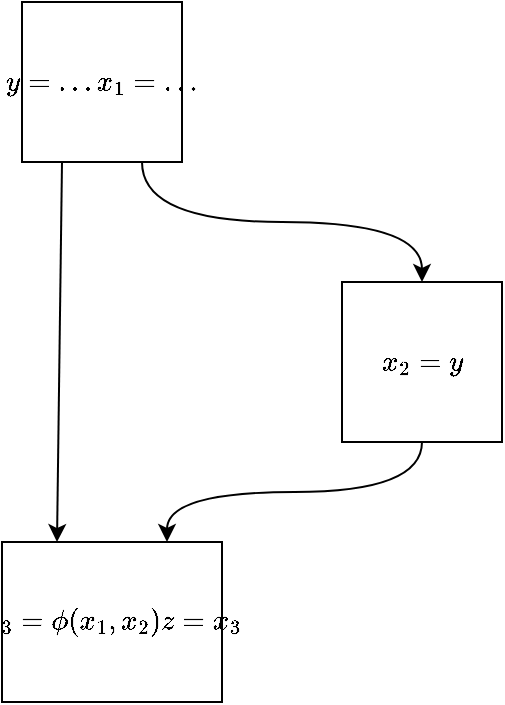 <mxfile version="14.6.13" type="device"><diagram id="QgT9l3arKsfnZ7hEb6Wi" name="第 1 页"><mxGraphModel dx="716" dy="419" grid="1" gridSize="10" guides="1" tooltips="1" connect="1" arrows="1" fold="1" page="1" pageScale="1" pageWidth="827" pageHeight="1169" math="1" shadow="0"><root><mxCell id="0"/><mxCell id="1" parent="0"/><mxCell id="WNIwZ1ZtXIWvXAqWrdPA-6" style="rounded=0;orthogonalLoop=1;jettySize=auto;html=1;exitX=0.75;exitY=1;exitDx=0;exitDy=0;entryX=0.5;entryY=0;entryDx=0;entryDy=0;edgeStyle=orthogonalEdgeStyle;curved=1;" edge="1" parent="1" source="WNIwZ1ZtXIWvXAqWrdPA-1" target="WNIwZ1ZtXIWvXAqWrdPA-2"><mxGeometry relative="1" as="geometry"/></mxCell><mxCell id="WNIwZ1ZtXIWvXAqWrdPA-1" value="" style="rounded=0;whiteSpace=wrap;html=1;" vertex="1" parent="1"><mxGeometry x="80" y="200" width="80" height="80" as="geometry"/></mxCell><mxCell id="WNIwZ1ZtXIWvXAqWrdPA-7" style="edgeStyle=orthogonalEdgeStyle;curved=1;rounded=0;orthogonalLoop=1;jettySize=auto;html=1;entryX=0.75;entryY=0;entryDx=0;entryDy=0;exitX=0.5;exitY=1;exitDx=0;exitDy=0;" edge="1" parent="1" source="WNIwZ1ZtXIWvXAqWrdPA-2" target="WNIwZ1ZtXIWvXAqWrdPA-3"><mxGeometry relative="1" as="geometry"/></mxCell><mxCell id="WNIwZ1ZtXIWvXAqWrdPA-2" value="" style="rounded=0;whiteSpace=wrap;html=1;" vertex="1" parent="1"><mxGeometry x="240" y="340" width="80" height="80" as="geometry"/></mxCell><mxCell id="WNIwZ1ZtXIWvXAqWrdPA-3" value="" style="rounded=0;whiteSpace=wrap;html=1;" vertex="1" parent="1"><mxGeometry x="70" y="470" width="110" height="80" as="geometry"/></mxCell><mxCell id="WNIwZ1ZtXIWvXAqWrdPA-8" value="$$&lt;br&gt;x_3=\phi(x_1,x_2)\\&lt;br&gt;z=x_3&lt;br&gt;$$" style="text;html=1;strokeColor=none;fillColor=none;align=center;verticalAlign=middle;whiteSpace=wrap;rounded=0;" vertex="1" parent="1"><mxGeometry x="70" y="470" width="110" height="80" as="geometry"/></mxCell><mxCell id="WNIwZ1ZtXIWvXAqWrdPA-12" value="$$x_2=y$$" style="text;html=1;strokeColor=none;fillColor=none;align=center;verticalAlign=middle;whiteSpace=wrap;rounded=0;" vertex="1" parent="1"><mxGeometry x="240" y="340" width="80" height="80" as="geometry"/></mxCell><mxCell id="WNIwZ1ZtXIWvXAqWrdPA-14" style="edgeStyle=none;rounded=0;orthogonalLoop=1;jettySize=auto;html=1;exitX=0.25;exitY=1;exitDx=0;exitDy=0;entryX=0.25;entryY=0;entryDx=0;entryDy=0;" edge="1" parent="1" source="WNIwZ1ZtXIWvXAqWrdPA-13" target="WNIwZ1ZtXIWvXAqWrdPA-3"><mxGeometry relative="1" as="geometry"/></mxCell><mxCell id="WNIwZ1ZtXIWvXAqWrdPA-13" value="$$&lt;br&gt;y=\dots \\&lt;br&gt;x_1=\dots&lt;br&gt;$$" style="text;html=1;strokeColor=none;fillColor=none;align=center;verticalAlign=middle;whiteSpace=wrap;rounded=0;" vertex="1" parent="1"><mxGeometry x="80" y="200" width="80" height="80" as="geometry"/></mxCell></root></mxGraphModel></diagram></mxfile>